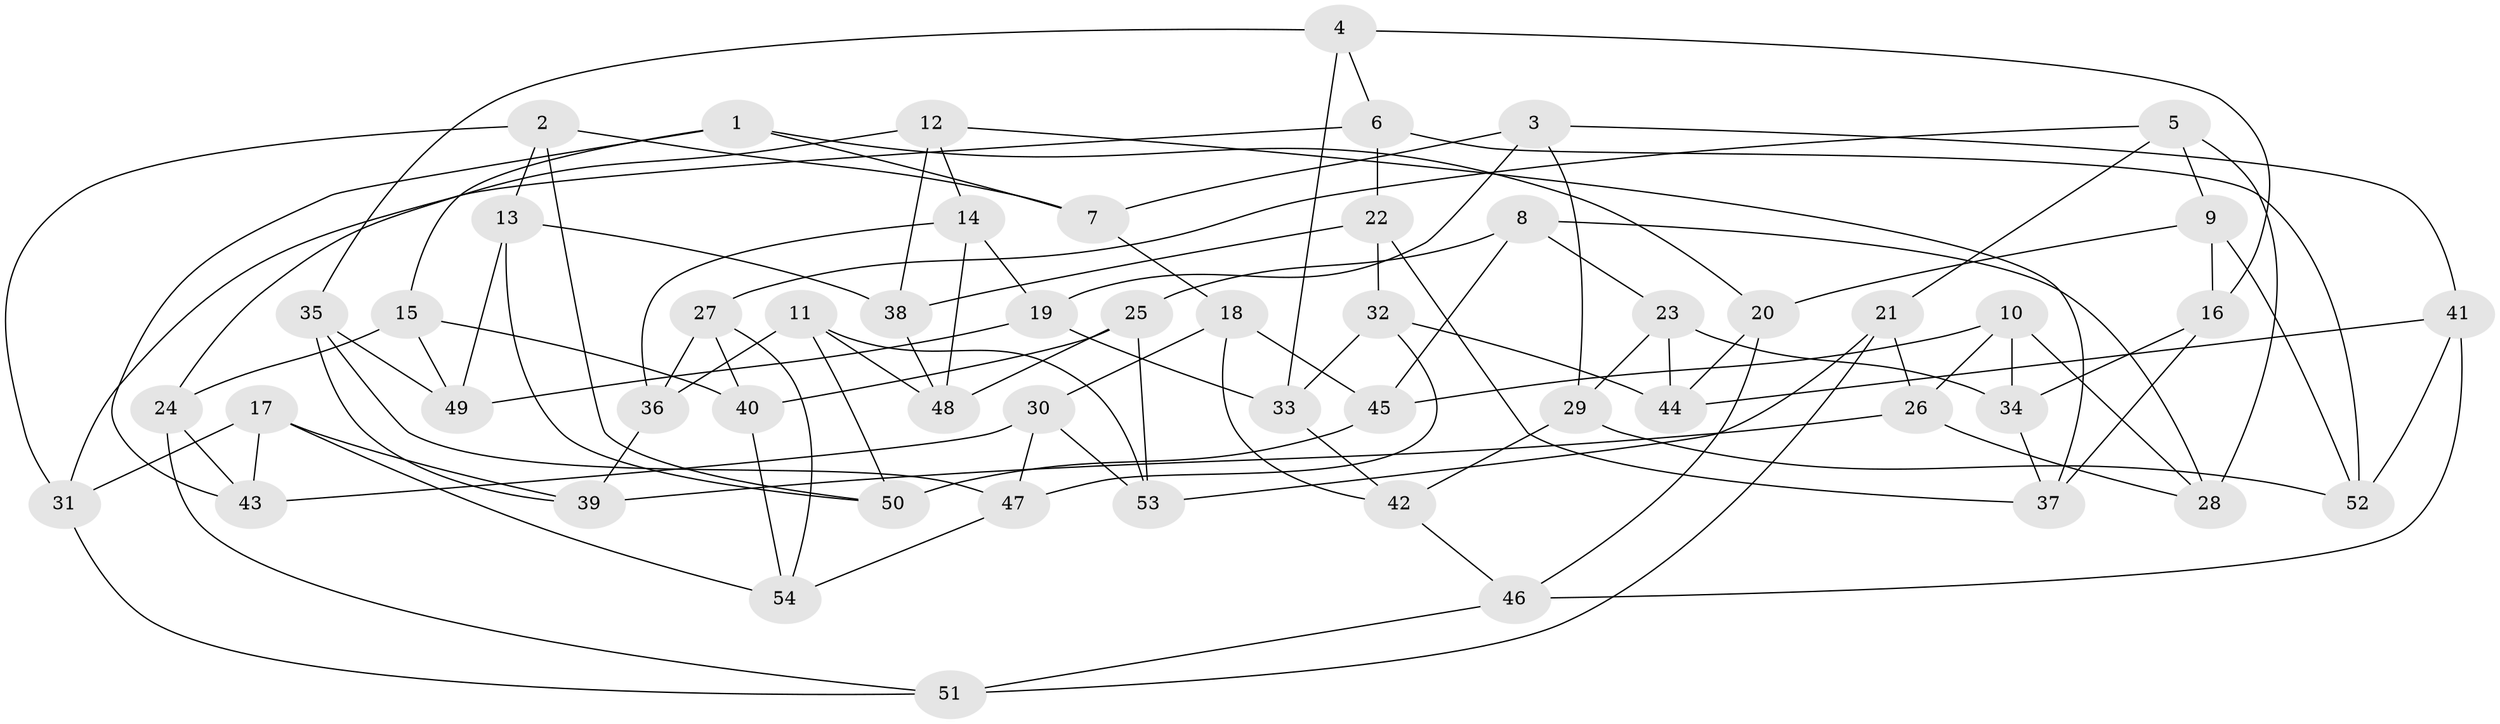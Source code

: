 // coarse degree distribution, {4: 0.6764705882352942, 9: 0.029411764705882353, 10: 0.029411764705882353, 8: 0.058823529411764705, 7: 0.029411764705882353, 3: 0.17647058823529413}
// Generated by graph-tools (version 1.1) at 2025/53/03/04/25 22:53:50]
// undirected, 54 vertices, 108 edges
graph export_dot {
  node [color=gray90,style=filled];
  1;
  2;
  3;
  4;
  5;
  6;
  7;
  8;
  9;
  10;
  11;
  12;
  13;
  14;
  15;
  16;
  17;
  18;
  19;
  20;
  21;
  22;
  23;
  24;
  25;
  26;
  27;
  28;
  29;
  30;
  31;
  32;
  33;
  34;
  35;
  36;
  37;
  38;
  39;
  40;
  41;
  42;
  43;
  44;
  45;
  46;
  47;
  48;
  49;
  50;
  51;
  52;
  53;
  54;
  1 -- 15;
  1 -- 43;
  1 -- 7;
  1 -- 20;
  2 -- 31;
  2 -- 13;
  2 -- 50;
  2 -- 7;
  3 -- 19;
  3 -- 41;
  3 -- 29;
  3 -- 7;
  4 -- 33;
  4 -- 6;
  4 -- 16;
  4 -- 35;
  5 -- 9;
  5 -- 28;
  5 -- 27;
  5 -- 21;
  6 -- 22;
  6 -- 31;
  6 -- 52;
  7 -- 18;
  8 -- 45;
  8 -- 23;
  8 -- 25;
  8 -- 28;
  9 -- 52;
  9 -- 16;
  9 -- 20;
  10 -- 45;
  10 -- 34;
  10 -- 26;
  10 -- 28;
  11 -- 53;
  11 -- 48;
  11 -- 36;
  11 -- 50;
  12 -- 14;
  12 -- 38;
  12 -- 24;
  12 -- 37;
  13 -- 38;
  13 -- 49;
  13 -- 50;
  14 -- 48;
  14 -- 36;
  14 -- 19;
  15 -- 24;
  15 -- 49;
  15 -- 40;
  16 -- 34;
  16 -- 37;
  17 -- 31;
  17 -- 39;
  17 -- 43;
  17 -- 54;
  18 -- 42;
  18 -- 45;
  18 -- 30;
  19 -- 33;
  19 -- 49;
  20 -- 46;
  20 -- 44;
  21 -- 26;
  21 -- 51;
  21 -- 53;
  22 -- 37;
  22 -- 32;
  22 -- 38;
  23 -- 44;
  23 -- 29;
  23 -- 34;
  24 -- 51;
  24 -- 43;
  25 -- 53;
  25 -- 40;
  25 -- 48;
  26 -- 28;
  26 -- 39;
  27 -- 54;
  27 -- 36;
  27 -- 40;
  29 -- 42;
  29 -- 52;
  30 -- 47;
  30 -- 43;
  30 -- 53;
  31 -- 51;
  32 -- 44;
  32 -- 33;
  32 -- 47;
  33 -- 42;
  34 -- 37;
  35 -- 49;
  35 -- 39;
  35 -- 47;
  36 -- 39;
  38 -- 48;
  40 -- 54;
  41 -- 44;
  41 -- 46;
  41 -- 52;
  42 -- 46;
  45 -- 50;
  46 -- 51;
  47 -- 54;
}
